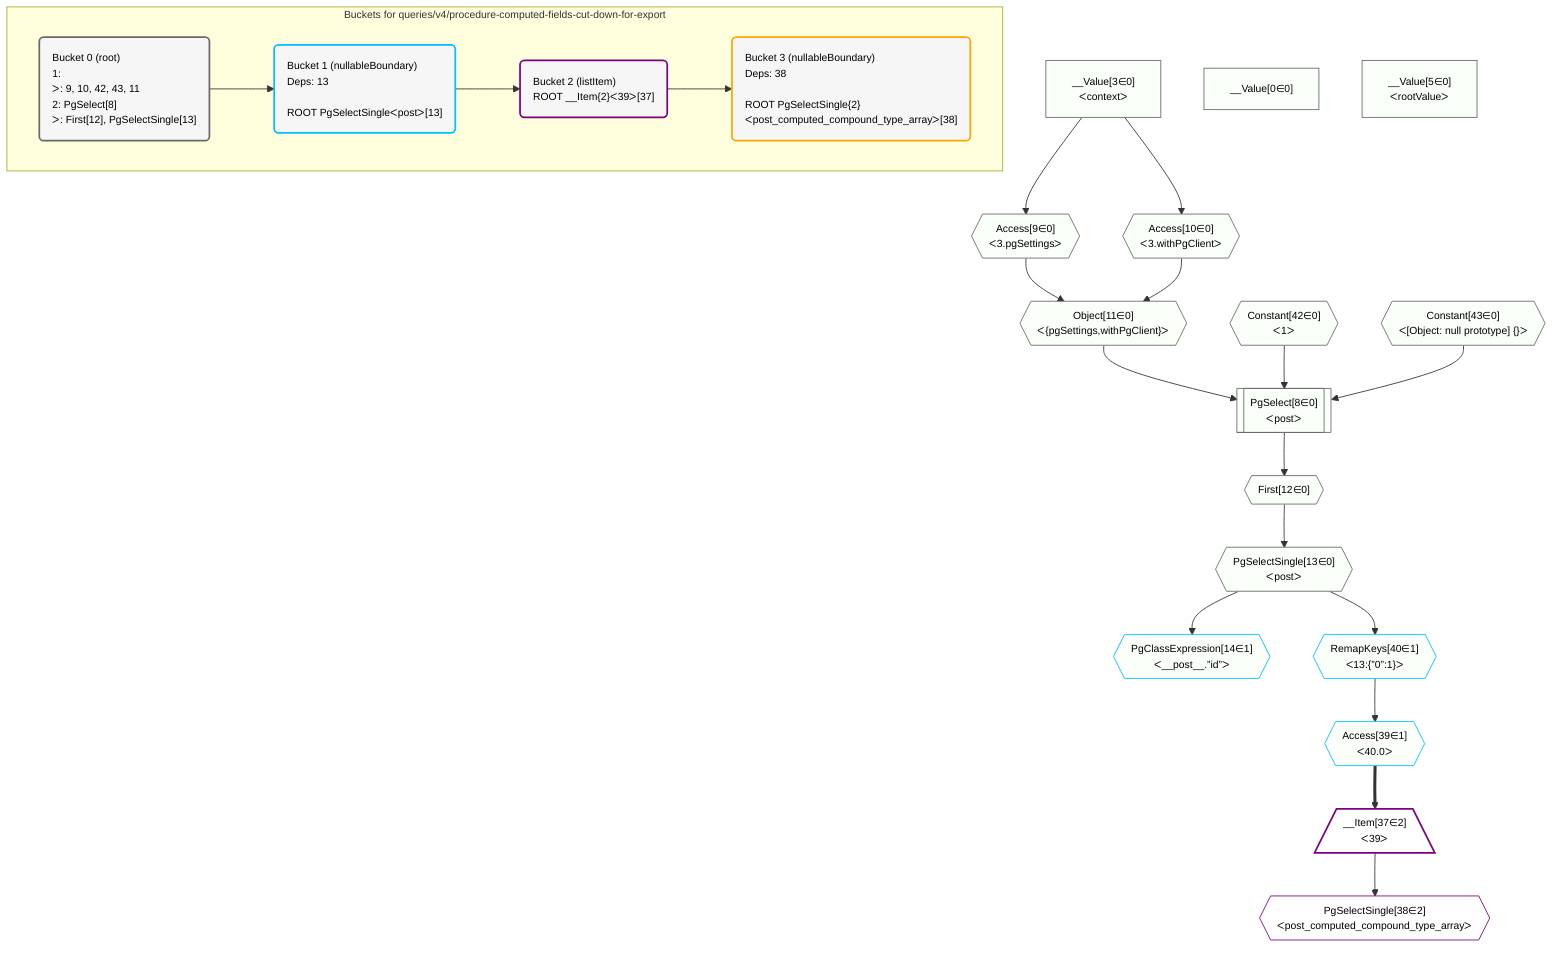 %%{init: {'themeVariables': { 'fontSize': '12px'}}}%%
graph TD
    classDef path fill:#eee,stroke:#000,color:#000
    classDef plan fill:#fff,stroke-width:1px,color:#000
    classDef itemplan fill:#fff,stroke-width:2px,color:#000
    classDef unbatchedplan fill:#dff,stroke-width:1px,color:#000
    classDef sideeffectplan fill:#fcc,stroke-width:2px,color:#000
    classDef bucket fill:#f6f6f6,color:#000,stroke-width:2px,text-align:left


    %% plan dependencies
    PgSelect8[["PgSelect[8∈0]<br />ᐸpostᐳ"]]:::plan
    Object11{{"Object[11∈0]<br />ᐸ{pgSettings,withPgClient}ᐳ"}}:::plan
    Constant42{{"Constant[42∈0]<br />ᐸ1ᐳ"}}:::plan
    Constant43{{"Constant[43∈0]<br />ᐸ[Object: null prototype] {}ᐳ"}}:::plan
    Object11 & Constant42 & Constant43 --> PgSelect8
    Access9{{"Access[9∈0]<br />ᐸ3.pgSettingsᐳ"}}:::plan
    Access10{{"Access[10∈0]<br />ᐸ3.withPgClientᐳ"}}:::plan
    Access9 & Access10 --> Object11
    __Value3["__Value[3∈0]<br />ᐸcontextᐳ"]:::plan
    __Value3 --> Access9
    __Value3 --> Access10
    First12{{"First[12∈0]"}}:::plan
    PgSelect8 --> First12
    PgSelectSingle13{{"PgSelectSingle[13∈0]<br />ᐸpostᐳ"}}:::plan
    First12 --> PgSelectSingle13
    __Value0["__Value[0∈0]"]:::plan
    __Value5["__Value[5∈0]<br />ᐸrootValueᐳ"]:::plan
    PgClassExpression14{{"PgClassExpression[14∈1]<br />ᐸ__post__.”id”ᐳ"}}:::plan
    PgSelectSingle13 --> PgClassExpression14
    Access39{{"Access[39∈1]<br />ᐸ40.0ᐳ"}}:::plan
    RemapKeys40{{"RemapKeys[40∈1]<br />ᐸ13:{”0”:1}ᐳ"}}:::plan
    RemapKeys40 --> Access39
    PgSelectSingle13 --> RemapKeys40
    __Item37[/"__Item[37∈2]<br />ᐸ39ᐳ"\]:::itemplan
    Access39 ==> __Item37
    PgSelectSingle38{{"PgSelectSingle[38∈2]<br />ᐸpost_computed_compound_type_arrayᐳ"}}:::plan
    __Item37 --> PgSelectSingle38

    %% define steps

    subgraph "Buckets for queries/v4/procedure-computed-fields-cut-down-for-export"
    Bucket0("Bucket 0 (root)<br />1: <br />ᐳ: 9, 10, 42, 43, 11<br />2: PgSelect[8]<br />ᐳ: First[12], PgSelectSingle[13]"):::bucket
    classDef bucket0 stroke:#696969
    class Bucket0,__Value0,__Value3,__Value5,PgSelect8,Access9,Access10,Object11,First12,PgSelectSingle13,Constant42,Constant43 bucket0
    Bucket1("Bucket 1 (nullableBoundary)<br />Deps: 13<br /><br />ROOT PgSelectSingleᐸpostᐳ[13]"):::bucket
    classDef bucket1 stroke:#00bfff
    class Bucket1,PgClassExpression14,Access39,RemapKeys40 bucket1
    Bucket2("Bucket 2 (listItem)<br />ROOT __Item{2}ᐸ39ᐳ[37]"):::bucket
    classDef bucket2 stroke:#7f007f
    class Bucket2,__Item37,PgSelectSingle38 bucket2
    Bucket3("Bucket 3 (nullableBoundary)<br />Deps: 38<br /><br />ROOT PgSelectSingle{2}ᐸpost_computed_compound_type_arrayᐳ[38]"):::bucket
    classDef bucket3 stroke:#ffa500
    class Bucket3 bucket3
    Bucket0 --> Bucket1
    Bucket1 --> Bucket2
    Bucket2 --> Bucket3
    classDef unary fill:#fafffa,borderWidth:8px
    class PgSelect8,Object11,Access9,Access10,First12,PgSelectSingle13,__Value0,__Value3,__Value5,Constant42,Constant43,PgClassExpression14,Access39,RemapKeys40 unary
    end